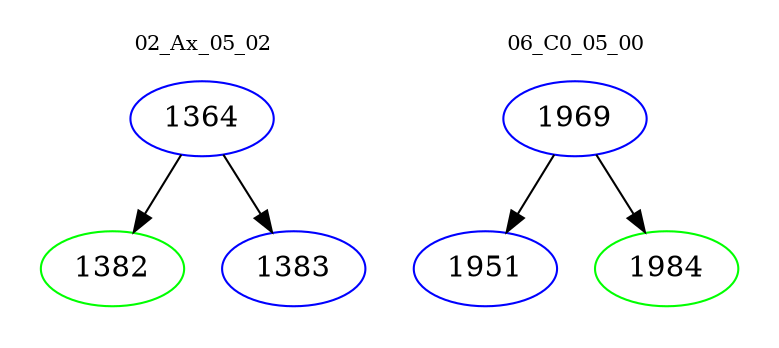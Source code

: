 digraph{
subgraph cluster_0 {
color = white
label = "02_Ax_05_02";
fontsize=10;
T0_1364 [label="1364", color="blue"]
T0_1364 -> T0_1382 [color="black"]
T0_1382 [label="1382", color="green"]
T0_1364 -> T0_1383 [color="black"]
T0_1383 [label="1383", color="blue"]
}
subgraph cluster_1 {
color = white
label = "06_C0_05_00";
fontsize=10;
T1_1969 [label="1969", color="blue"]
T1_1969 -> T1_1951 [color="black"]
T1_1951 [label="1951", color="blue"]
T1_1969 -> T1_1984 [color="black"]
T1_1984 [label="1984", color="green"]
}
}
